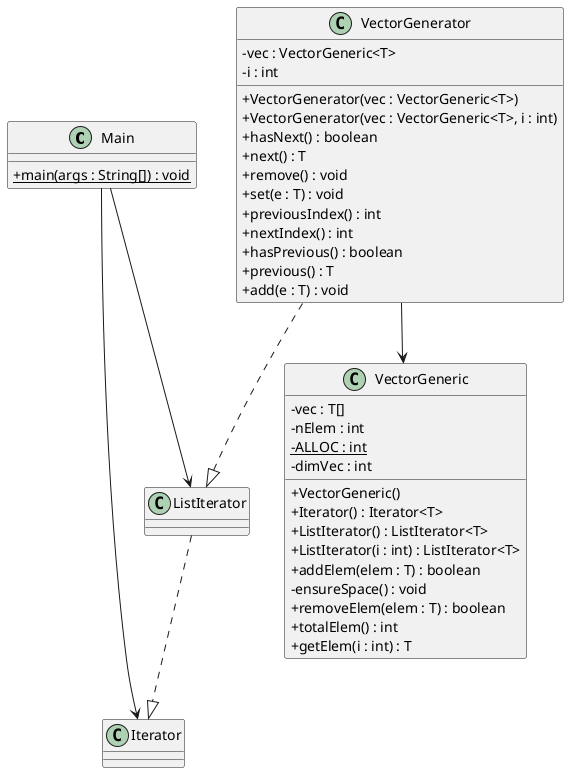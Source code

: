 @startuml
skinparam classAttributeIconSize 0
class Main{
+ {static} main(args : String[]) : void
}
class VectorGeneric{
- vec : T[]
- nElem : int
- {static} ALLOC : int
- dimVec : int
+ VectorGeneric()
+ Iterator() : Iterator<T>
+ ListIterator() : ListIterator<T>
+ ListIterator(i : int) : ListIterator<T>
+ addElem(elem : T) : boolean
- ensureSpace() : void
+ removeElem(elem : T) : boolean
+ totalElem() : int
+ getElem(i : int) : T
}
class VectorGenerator{
- vec : VectorGeneric<T>
- i : int
+ VectorGenerator(vec : VectorGeneric<T>)
+ VectorGenerator(vec : VectorGeneric<T>, i : int)
+ hasNext() : boolean
+ next() : T
+ remove() : void
+ set(e : T) : void
+ previousIndex() : int
+ nextIndex() : int
+ hasPrevious() : boolean
+ previous() : T
+ add(e : T) : void
}
VectorGenerator ..|> ListIterator
ListIterator ..|> Iterator
VectorGenerator --> VectorGeneric
Main --> Iterator
Main --> ListIterator
@enduml